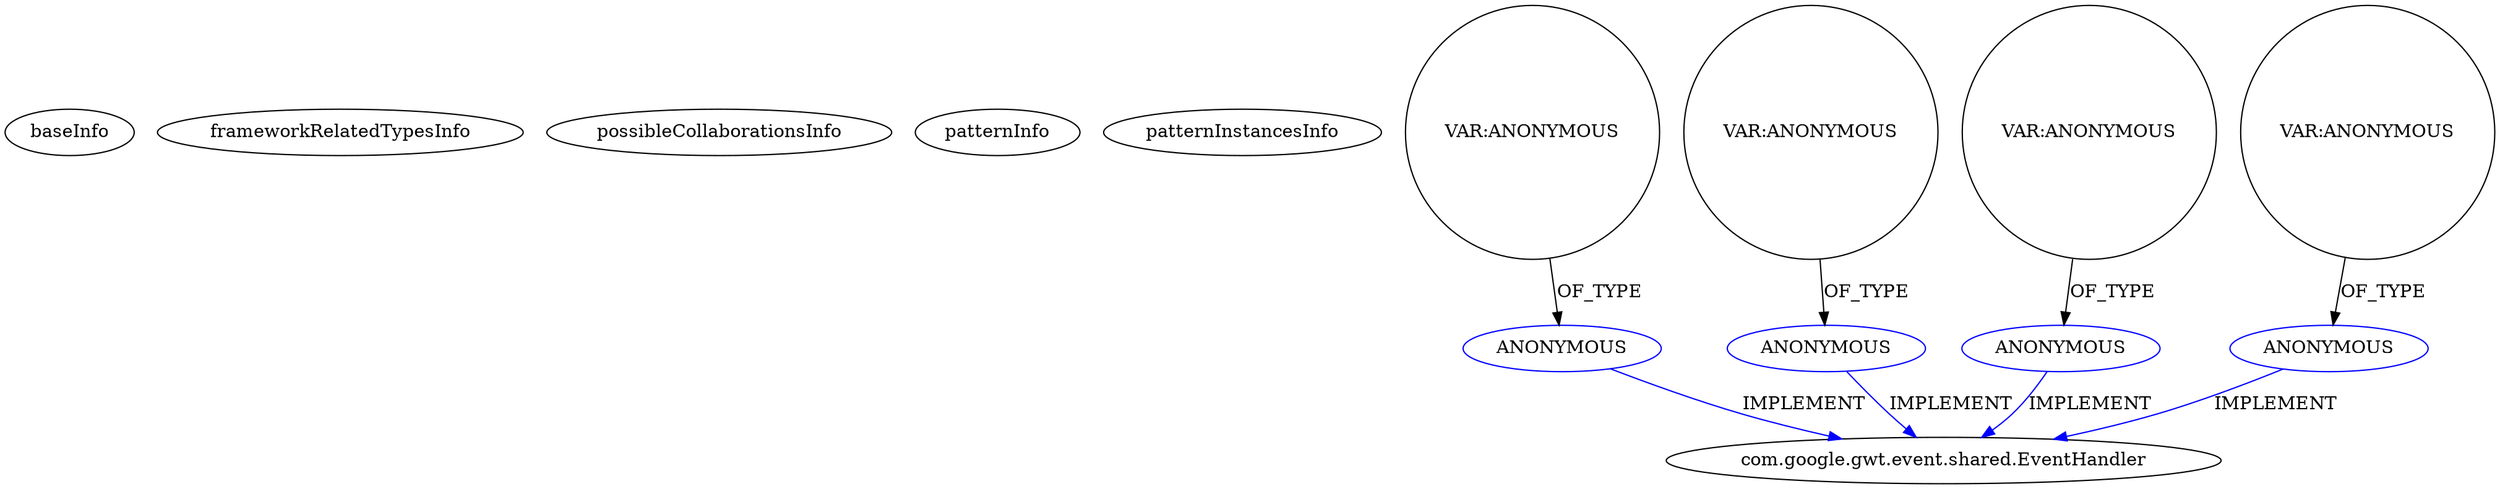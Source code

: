 digraph {
baseInfo[graphId=82,category="pattern",isAnonymous=false,possibleRelation=false]
frameworkRelatedTypesInfo[]
possibleCollaborationsInfo[]
patternInfo[frequency=2.0,patternRootClient=null]
patternInstancesInfo[0="ashtonthomas-gwt-fast-touch-press~/ashtonthomas-gwt-fast-touch-press/gwt-fast-touch-press-master/src/io/ashton/fastpress/client/Gwt_fast_press.java~Gwt_fast_press~744",1="Tok-Ziraja222~/Tok-Ziraja222/Ziraja222-master/src/ziraja/client/AppController.java~AppController~396"]
72[label="com.google.gwt.event.shared.EventHandler",vertexType="FRAMEWORK_INTERFACE_TYPE",isFrameworkType=false]
77[label="ANONYMOUS",vertexType="REFERENCE_ANONYMOUS_DECLARATION",isFrameworkType=false,color=blue]
95[label="ANONYMOUS",vertexType="REFERENCE_ANONYMOUS_DECLARATION",isFrameworkType=false,color=blue]
71[label="ANONYMOUS",vertexType="REFERENCE_ANONYMOUS_DECLARATION",isFrameworkType=false,color=blue]
89[label="ANONYMOUS",vertexType="REFERENCE_ANONYMOUS_DECLARATION",isFrameworkType=false,color=blue]
94[label="VAR:ANONYMOUS",vertexType="VARIABLE_EXPRESION",isFrameworkType=false,shape=circle]
76[label="VAR:ANONYMOUS",vertexType="VARIABLE_EXPRESION",isFrameworkType=false,shape=circle]
70[label="VAR:ANONYMOUS",vertexType="VARIABLE_EXPRESION",isFrameworkType=false,shape=circle]
88[label="VAR:ANONYMOUS",vertexType="VARIABLE_EXPRESION",isFrameworkType=false,shape=circle]
70->71[label="OF_TYPE"]
95->72[label="IMPLEMENT",color=blue]
71->72[label="IMPLEMENT",color=blue]
94->95[label="OF_TYPE"]
88->89[label="OF_TYPE"]
77->72[label="IMPLEMENT",color=blue]
89->72[label="IMPLEMENT",color=blue]
76->77[label="OF_TYPE"]
}
